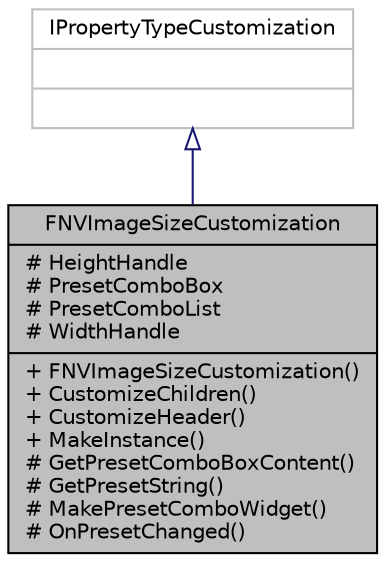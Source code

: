 digraph "FNVImageSizeCustomization"
{
  edge [fontname="Helvetica",fontsize="10",labelfontname="Helvetica",labelfontsize="10"];
  node [fontname="Helvetica",fontsize="10",shape=record];
  Node1 [label="{FNVImageSizeCustomization\n|# HeightHandle\l# PresetComboBox\l# PresetComboList\l# WidthHandle\l|+ FNVImageSizeCustomization()\l+ CustomizeChildren()\l+ CustomizeHeader()\l+ MakeInstance()\l# GetPresetComboBoxContent()\l# GetPresetString()\l# MakePresetComboWidget()\l# OnPresetChanged()\l}",height=0.2,width=0.4,color="black", fillcolor="grey75", style="filled", fontcolor="black"];
  Node2 -> Node1 [dir="back",color="midnightblue",fontsize="10",style="solid",arrowtail="onormal",fontname="Helvetica"];
  Node2 [label="{IPropertyTypeCustomization\n||}",height=0.2,width=0.4,color="grey75", fillcolor="white", style="filled"];
}
